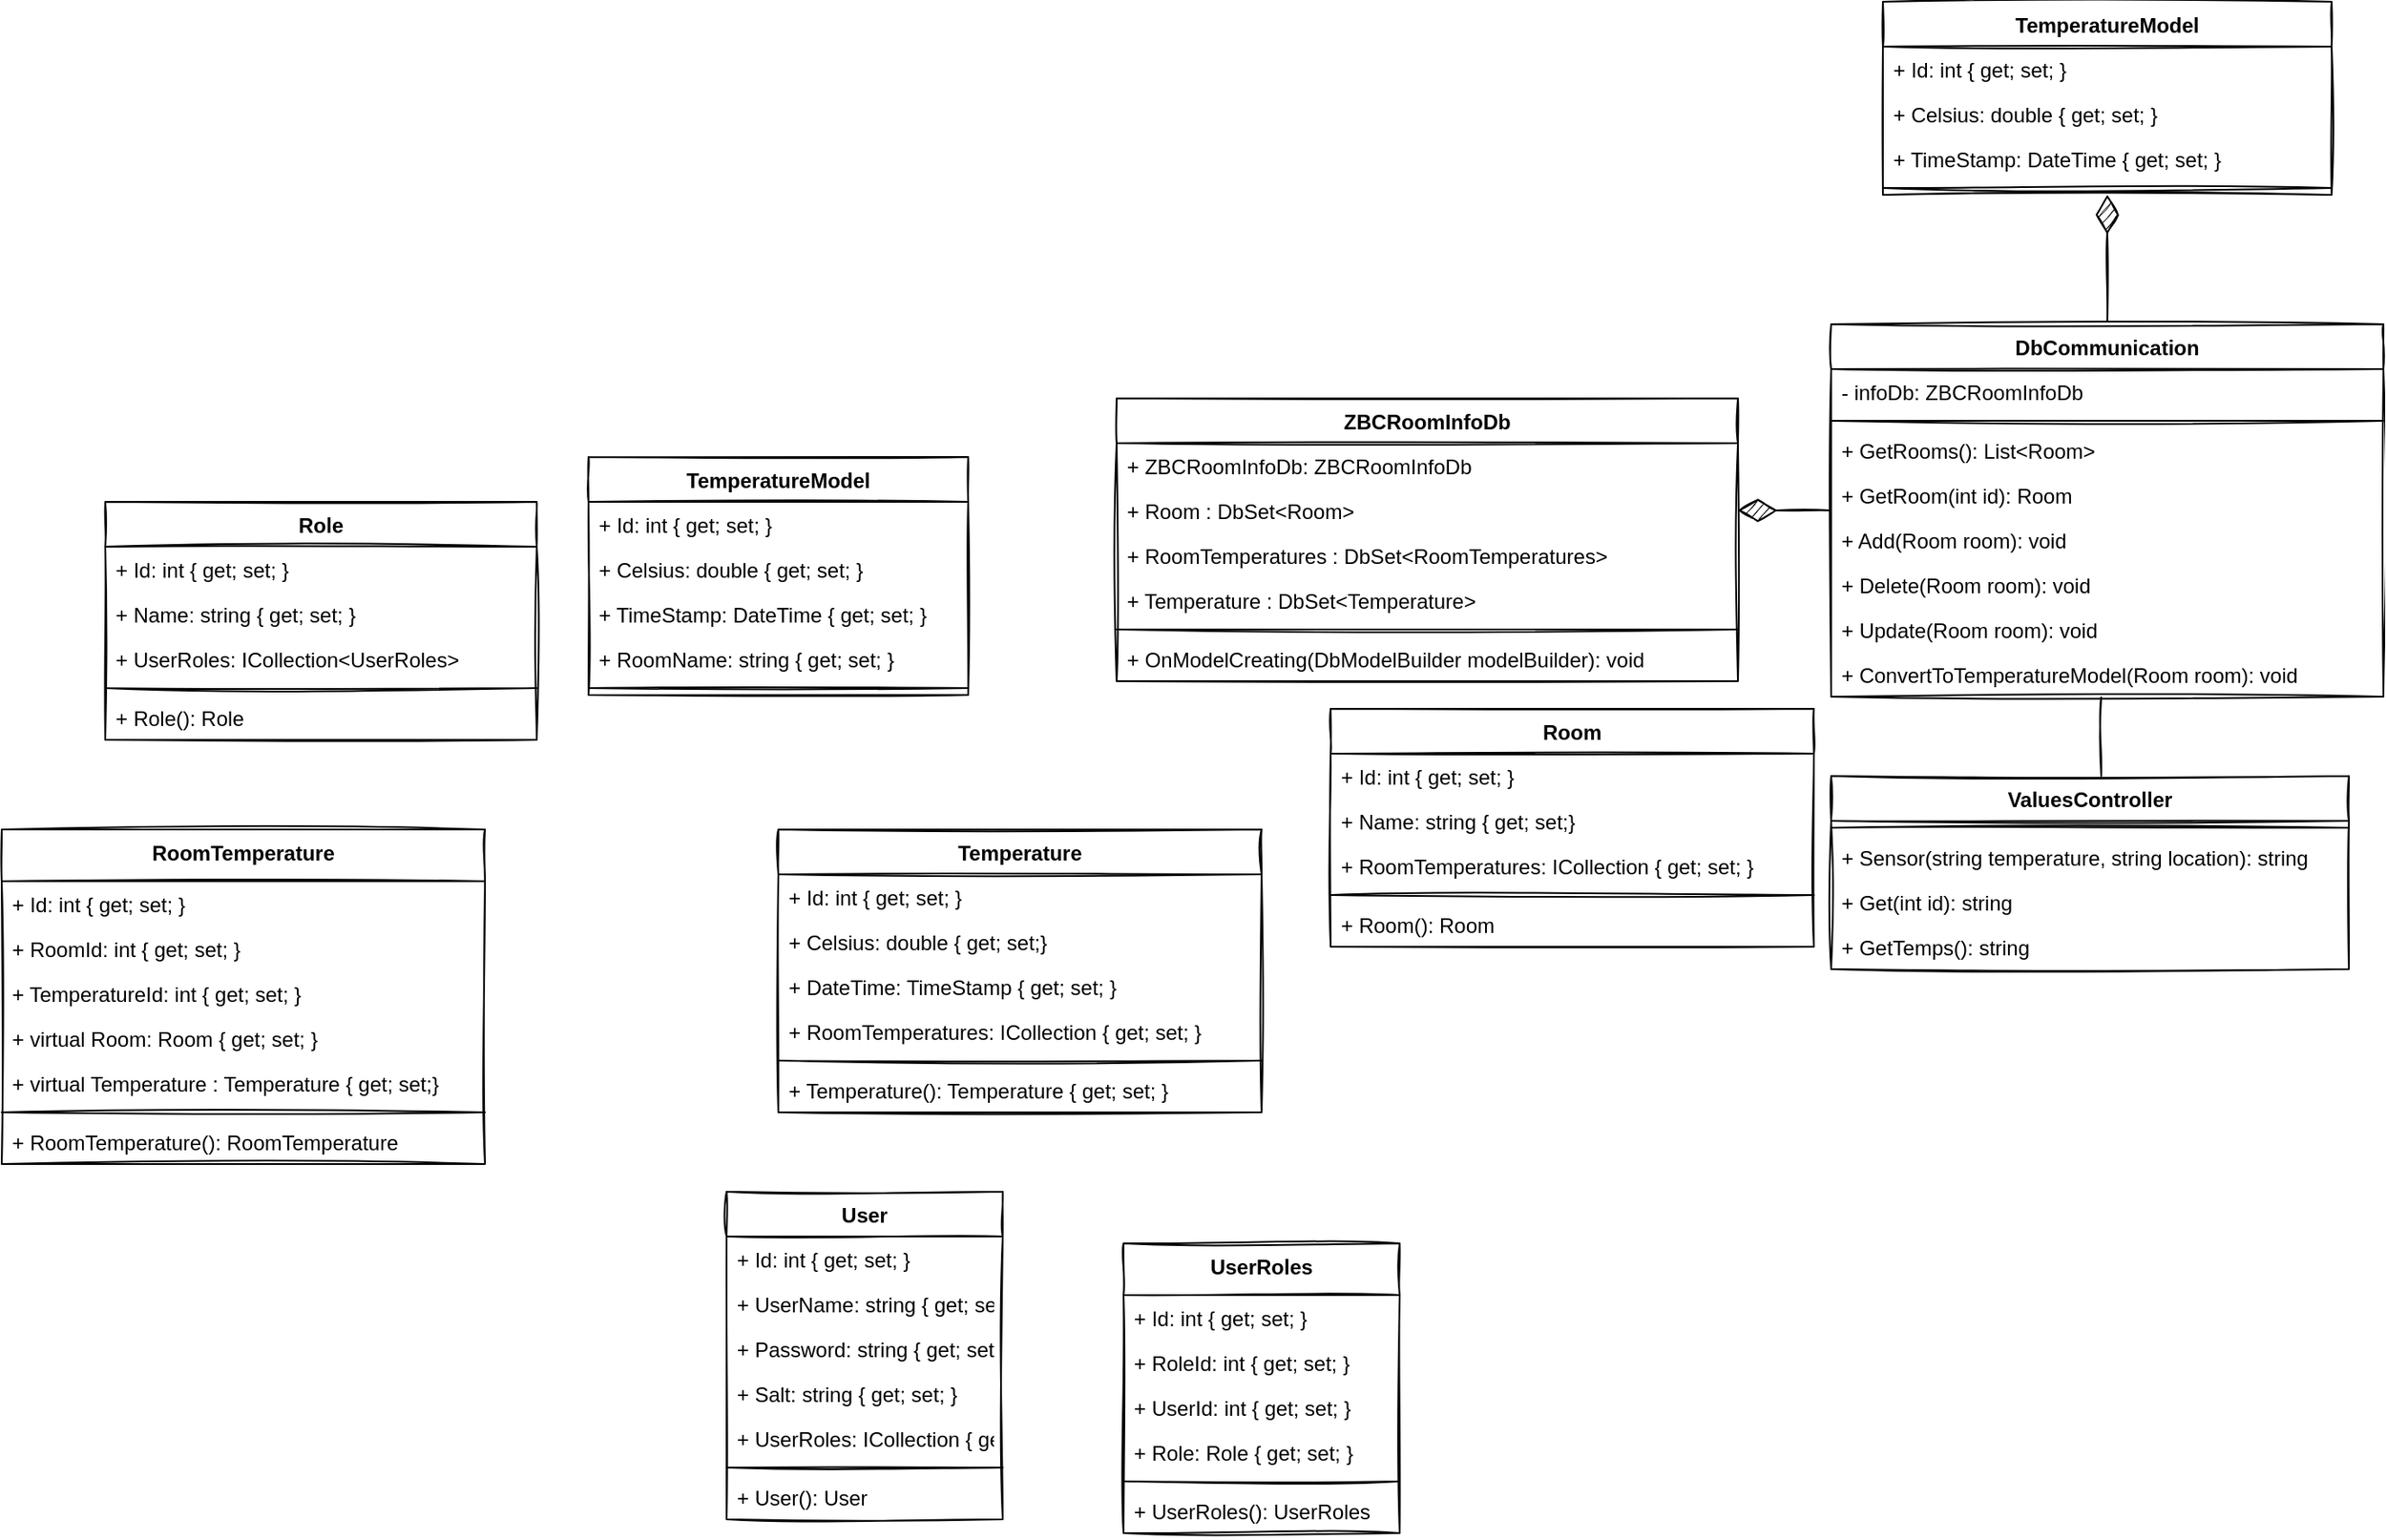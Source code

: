 <mxfile version="15.2.7" type="device"><diagram id="CDm5nGEUgBhKiWfHTegj" name="Side-1"><mxGraphModel dx="2163" dy="639" grid="1" gridSize="10" guides="1" tooltips="1" connect="1" arrows="1" fold="1" page="1" pageScale="1" pageWidth="827" pageHeight="1169" math="0" shadow="0"><root><mxCell id="0"/><mxCell id="1" parent="0"/><mxCell id="e_IxOtwfNwxc5nGuxCbu-27" style="edgeStyle=orthogonalEdgeStyle;orthogonalLoop=1;jettySize=auto;html=1;entryX=0.489;entryY=1.013;entryDx=0;entryDy=0;entryPerimeter=0;endArrow=none;endFill=0;startSize=9;endSize=20;sketch=1;" parent="1" source="e_IxOtwfNwxc5nGuxCbu-1" target="e_IxOtwfNwxc5nGuxCbu-13" edge="1"><mxGeometry relative="1" as="geometry"><Array as="points"><mxPoint x="156" y="590"/><mxPoint x="156" y="590"/></Array></mxGeometry></mxCell><mxCell id="e_IxOtwfNwxc5nGuxCbu-1" value="ValuesController" style="swimlane;fontStyle=1;align=center;verticalAlign=top;childLayout=stackLayout;horizontal=1;startSize=26;horizontalStack=0;resizeParent=1;resizeParentMax=0;resizeLast=0;collapsible=1;marginBottom=0;sketch=1;" parent="1" vertex="1"><mxGeometry y="529" width="300" height="112" as="geometry"/></mxCell><mxCell id="e_IxOtwfNwxc5nGuxCbu-3" value="" style="line;strokeWidth=1;fillColor=none;align=left;verticalAlign=middle;spacingTop=-1;spacingLeft=3;spacingRight=3;rotatable=0;labelPosition=right;points=[];portConstraint=eastwest;sketch=1;" parent="e_IxOtwfNwxc5nGuxCbu-1" vertex="1"><mxGeometry y="26" width="300" height="8" as="geometry"/></mxCell><mxCell id="e_IxOtwfNwxc5nGuxCbu-4" value="+ Sensor(string temperature, string location): string" style="text;strokeColor=none;fillColor=none;align=left;verticalAlign=top;spacingLeft=4;spacingRight=4;overflow=hidden;rotatable=0;points=[[0,0.5],[1,0.5]];portConstraint=eastwest;sketch=1;" parent="e_IxOtwfNwxc5nGuxCbu-1" vertex="1"><mxGeometry y="34" width="300" height="26" as="geometry"/></mxCell><mxCell id="e_IxOtwfNwxc5nGuxCbu-5" value="+ Get(int id): string" style="text;strokeColor=none;fillColor=none;align=left;verticalAlign=top;spacingLeft=4;spacingRight=4;overflow=hidden;rotatable=0;points=[[0,0.5],[1,0.5]];portConstraint=eastwest;sketch=1;" parent="e_IxOtwfNwxc5nGuxCbu-1" vertex="1"><mxGeometry y="60" width="300" height="26" as="geometry"/></mxCell><mxCell id="e_IxOtwfNwxc5nGuxCbu-7" value="+ GetTemps(): string" style="text;strokeColor=none;fillColor=none;align=left;verticalAlign=top;spacingLeft=4;spacingRight=4;overflow=hidden;rotatable=0;points=[[0,0.5],[1,0.5]];portConstraint=eastwest;sketch=1;" parent="e_IxOtwfNwxc5nGuxCbu-1" vertex="1"><mxGeometry y="86" width="300" height="26" as="geometry"/></mxCell><mxCell id="e_IxOtwfNwxc5nGuxCbu-26" style="edgeStyle=orthogonalEdgeStyle;orthogonalLoop=1;jettySize=auto;html=1;entryX=1;entryY=0.5;entryDx=0;entryDy=0;endArrow=diamondThin;endFill=1;startSize=9;endSize=20;sketch=1;" parent="1" source="e_IxOtwfNwxc5nGuxCbu-9" target="e_IxOtwfNwxc5nGuxCbu-23" edge="1"><mxGeometry relative="1" as="geometry"/></mxCell><mxCell id="e_IxOtwfNwxc5nGuxCbu-34" style="edgeStyle=orthogonalEdgeStyle;orthogonalLoop=1;jettySize=auto;html=1;entryX=0.5;entryY=1;entryDx=0;entryDy=0;endArrow=diamondThin;endFill=1;startSize=9;endSize=20;sketch=1;" parent="1" source="e_IxOtwfNwxc5nGuxCbu-9" target="e_IxOtwfNwxc5nGuxCbu-28" edge="1"><mxGeometry relative="1" as="geometry"/></mxCell><mxCell id="e_IxOtwfNwxc5nGuxCbu-9" value="DbCommunication" style="swimlane;fontStyle=1;align=center;verticalAlign=top;childLayout=stackLayout;horizontal=1;startSize=26;horizontalStack=0;resizeParent=1;resizeParentMax=0;resizeLast=0;collapsible=1;marginBottom=0;sketch=1;" parent="1" vertex="1"><mxGeometry y="267" width="320" height="216" as="geometry"/></mxCell><mxCell id="e_IxOtwfNwxc5nGuxCbu-10" value="- infoDb: ZBCRoomInfoDb" style="text;strokeColor=none;fillColor=none;align=left;verticalAlign=top;spacingLeft=4;spacingRight=4;overflow=hidden;rotatable=0;points=[[0,0.5],[1,0.5]];portConstraint=eastwest;sketch=1;" parent="e_IxOtwfNwxc5nGuxCbu-9" vertex="1"><mxGeometry y="26" width="320" height="26" as="geometry"/></mxCell><mxCell id="e_IxOtwfNwxc5nGuxCbu-11" value="" style="line;strokeWidth=1;fillColor=none;align=left;verticalAlign=middle;spacingTop=-1;spacingLeft=3;spacingRight=3;rotatable=0;labelPosition=right;points=[];portConstraint=eastwest;sketch=1;" parent="e_IxOtwfNwxc5nGuxCbu-9" vertex="1"><mxGeometry y="52" width="320" height="8" as="geometry"/></mxCell><mxCell id="e_IxOtwfNwxc5nGuxCbu-12" value="+ GetRooms(): List&lt;Room&gt;" style="text;strokeColor=none;fillColor=none;align=left;verticalAlign=top;spacingLeft=4;spacingRight=4;overflow=hidden;rotatable=0;points=[[0,0.5],[1,0.5]];portConstraint=eastwest;sketch=1;" parent="e_IxOtwfNwxc5nGuxCbu-9" vertex="1"><mxGeometry y="60" width="320" height="26" as="geometry"/></mxCell><mxCell id="e_IxOtwfNwxc5nGuxCbu-14" value="+ GetRoom(int id): Room" style="text;strokeColor=none;fillColor=none;align=left;verticalAlign=top;spacingLeft=4;spacingRight=4;overflow=hidden;rotatable=0;points=[[0,0.5],[1,0.5]];portConstraint=eastwest;sketch=1;" parent="e_IxOtwfNwxc5nGuxCbu-9" vertex="1"><mxGeometry y="86" width="320" height="26" as="geometry"/></mxCell><mxCell id="e_IxOtwfNwxc5nGuxCbu-15" value="+ Add(Room room): void" style="text;strokeColor=none;fillColor=none;align=left;verticalAlign=top;spacingLeft=4;spacingRight=4;overflow=hidden;rotatable=0;points=[[0,0.5],[1,0.5]];portConstraint=eastwest;sketch=1;" parent="e_IxOtwfNwxc5nGuxCbu-9" vertex="1"><mxGeometry y="112" width="320" height="26" as="geometry"/></mxCell><mxCell id="e_IxOtwfNwxc5nGuxCbu-16" value="+ Delete(Room room): void" style="text;strokeColor=none;fillColor=none;align=left;verticalAlign=top;spacingLeft=4;spacingRight=4;overflow=hidden;rotatable=0;points=[[0,0.5],[1,0.5]];portConstraint=eastwest;sketch=1;" parent="e_IxOtwfNwxc5nGuxCbu-9" vertex="1"><mxGeometry y="138" width="320" height="26" as="geometry"/></mxCell><mxCell id="e_IxOtwfNwxc5nGuxCbu-17" value="+ Update(Room room): void" style="text;strokeColor=none;fillColor=none;align=left;verticalAlign=top;spacingLeft=4;spacingRight=4;overflow=hidden;rotatable=0;points=[[0,0.5],[1,0.5]];portConstraint=eastwest;sketch=1;" parent="e_IxOtwfNwxc5nGuxCbu-9" vertex="1"><mxGeometry y="164" width="320" height="26" as="geometry"/></mxCell><mxCell id="e_IxOtwfNwxc5nGuxCbu-13" value="+ ConvertToTemperatureModel(Room room): void" style="text;strokeColor=none;fillColor=none;align=left;verticalAlign=top;spacingLeft=4;spacingRight=4;overflow=hidden;rotatable=0;points=[[0,0.5],[1,0.5]];portConstraint=eastwest;sketch=1;" parent="e_IxOtwfNwxc5nGuxCbu-9" vertex="1"><mxGeometry y="190" width="320" height="26" as="geometry"/></mxCell><mxCell id="e_IxOtwfNwxc5nGuxCbu-18" value="ZBCRoomInfoDb" style="swimlane;fontStyle=1;align=center;verticalAlign=top;childLayout=stackLayout;horizontal=1;startSize=26;horizontalStack=0;resizeParent=1;resizeParentMax=0;resizeLast=0;collapsible=1;marginBottom=0;sketch=1;" parent="1" vertex="1"><mxGeometry x="-414" y="310" width="360" height="164" as="geometry"/></mxCell><mxCell id="e_IxOtwfNwxc5nGuxCbu-19" value="+ ZBCRoomInfoDb: ZBCRoomInfoDb" style="text;strokeColor=none;fillColor=none;align=left;verticalAlign=top;spacingLeft=4;spacingRight=4;overflow=hidden;rotatable=0;points=[[0,0.5],[1,0.5]];portConstraint=eastwest;sketch=1;" parent="e_IxOtwfNwxc5nGuxCbu-18" vertex="1"><mxGeometry y="26" width="360" height="26" as="geometry"/></mxCell><mxCell id="e_IxOtwfNwxc5nGuxCbu-23" value="+ Room : DbSet&lt;Room&gt;" style="text;strokeColor=none;fillColor=none;align=left;verticalAlign=top;spacingLeft=4;spacingRight=4;overflow=hidden;rotatable=0;points=[[0,0.5],[1,0.5]];portConstraint=eastwest;sketch=1;" parent="e_IxOtwfNwxc5nGuxCbu-18" vertex="1"><mxGeometry y="52" width="360" height="26" as="geometry"/></mxCell><mxCell id="e_IxOtwfNwxc5nGuxCbu-22" value="+ RoomTemperatures : DbSet&lt;RoomTemperatures&gt;" style="text;strokeColor=none;fillColor=none;align=left;verticalAlign=top;spacingLeft=4;spacingRight=4;overflow=hidden;rotatable=0;points=[[0,0.5],[1,0.5]];portConstraint=eastwest;sketch=1;" parent="e_IxOtwfNwxc5nGuxCbu-18" vertex="1"><mxGeometry y="78" width="360" height="26" as="geometry"/></mxCell><mxCell id="e_IxOtwfNwxc5nGuxCbu-25" value="+ Temperature : DbSet&lt;Temperature&gt;" style="text;strokeColor=none;fillColor=none;align=left;verticalAlign=top;spacingLeft=4;spacingRight=4;overflow=hidden;rotatable=0;points=[[0,0.5],[1,0.5]];portConstraint=eastwest;sketch=1;" parent="e_IxOtwfNwxc5nGuxCbu-18" vertex="1"><mxGeometry y="104" width="360" height="26" as="geometry"/></mxCell><mxCell id="e_IxOtwfNwxc5nGuxCbu-20" value="" style="line;strokeWidth=1;fillColor=none;align=left;verticalAlign=middle;spacingTop=-1;spacingLeft=3;spacingRight=3;rotatable=0;labelPosition=right;points=[];portConstraint=eastwest;sketch=1;" parent="e_IxOtwfNwxc5nGuxCbu-18" vertex="1"><mxGeometry y="130" width="360" height="8" as="geometry"/></mxCell><mxCell id="e_IxOtwfNwxc5nGuxCbu-21" value="+ OnModelCreating(DbModelBuilder modelBuilder): void" style="text;strokeColor=none;fillColor=none;align=left;verticalAlign=top;spacingLeft=4;spacingRight=4;overflow=hidden;rotatable=0;points=[[0,0.5],[1,0.5]];portConstraint=eastwest;sketch=1;" parent="e_IxOtwfNwxc5nGuxCbu-18" vertex="1"><mxGeometry y="138" width="360" height="26" as="geometry"/></mxCell><mxCell id="e_IxOtwfNwxc5nGuxCbu-28" value="TemperatureModel" style="swimlane;fontStyle=1;align=center;verticalAlign=top;childLayout=stackLayout;horizontal=1;startSize=26;horizontalStack=0;resizeParent=1;resizeParentMax=0;resizeLast=0;collapsible=1;marginBottom=0;sketch=1;" parent="1" vertex="1"><mxGeometry x="30" y="80" width="260" height="112" as="geometry"/></mxCell><mxCell id="e_IxOtwfNwxc5nGuxCbu-29" value="+ Id: int { get; set; }" style="text;strokeColor=none;fillColor=none;align=left;verticalAlign=top;spacingLeft=4;spacingRight=4;overflow=hidden;rotatable=0;points=[[0,0.5],[1,0.5]];portConstraint=eastwest;sketch=1;" parent="e_IxOtwfNwxc5nGuxCbu-28" vertex="1"><mxGeometry y="26" width="260" height="26" as="geometry"/></mxCell><mxCell id="e_IxOtwfNwxc5nGuxCbu-32" value="+ Celsius: double { get; set; }" style="text;strokeColor=none;fillColor=none;align=left;verticalAlign=top;spacingLeft=4;spacingRight=4;overflow=hidden;rotatable=0;points=[[0,0.5],[1,0.5]];portConstraint=eastwest;sketch=1;" parent="e_IxOtwfNwxc5nGuxCbu-28" vertex="1"><mxGeometry y="52" width="260" height="26" as="geometry"/></mxCell><mxCell id="e_IxOtwfNwxc5nGuxCbu-33" value="+ TimeStamp: DateTime { get; set; }" style="text;strokeColor=none;fillColor=none;align=left;verticalAlign=top;spacingLeft=4;spacingRight=4;overflow=hidden;rotatable=0;points=[[0,0.5],[1,0.5]];portConstraint=eastwest;sketch=1;" parent="e_IxOtwfNwxc5nGuxCbu-28" vertex="1"><mxGeometry y="78" width="260" height="26" as="geometry"/></mxCell><mxCell id="e_IxOtwfNwxc5nGuxCbu-30" value="" style="line;strokeWidth=1;fillColor=none;align=left;verticalAlign=middle;spacingTop=-1;spacingLeft=3;spacingRight=3;rotatable=0;labelPosition=right;points=[];portConstraint=eastwest;sketch=1;" parent="e_IxOtwfNwxc5nGuxCbu-28" vertex="1"><mxGeometry y="104" width="260" height="8" as="geometry"/></mxCell><mxCell id="quwznaaUZjomV5r4Gqjx-1" value="Room" style="swimlane;fontStyle=1;align=center;verticalAlign=top;childLayout=stackLayout;horizontal=1;startSize=26;horizontalStack=0;resizeParent=1;resizeParentMax=0;resizeLast=0;collapsible=1;marginBottom=0;sketch=1;" vertex="1" parent="1"><mxGeometry x="-290" y="490" width="280" height="138" as="geometry"/></mxCell><mxCell id="quwznaaUZjomV5r4Gqjx-2" value="+ Id: int { get; set; }" style="text;strokeColor=none;fillColor=none;align=left;verticalAlign=top;spacingLeft=4;spacingRight=4;overflow=hidden;rotatable=0;points=[[0,0.5],[1,0.5]];portConstraint=eastwest;sketch=1;" vertex="1" parent="quwznaaUZjomV5r4Gqjx-1"><mxGeometry y="26" width="280" height="26" as="geometry"/></mxCell><mxCell id="quwznaaUZjomV5r4Gqjx-33" value="+ Name: string { get; set;}" style="text;strokeColor=none;fillColor=none;align=left;verticalAlign=top;spacingLeft=4;spacingRight=4;overflow=hidden;rotatable=0;points=[[0,0.5],[1,0.5]];portConstraint=eastwest;sketch=1;" vertex="1" parent="quwznaaUZjomV5r4Gqjx-1"><mxGeometry y="52" width="280" height="26" as="geometry"/></mxCell><mxCell id="quwznaaUZjomV5r4Gqjx-32" value="+ RoomTemperatures: ICollection { get; set; }" style="text;strokeColor=none;fillColor=none;align=left;verticalAlign=top;spacingLeft=4;spacingRight=4;overflow=hidden;rotatable=0;points=[[0,0.5],[1,0.5]];portConstraint=eastwest;sketch=1;" vertex="1" parent="quwznaaUZjomV5r4Gqjx-1"><mxGeometry y="78" width="280" height="26" as="geometry"/></mxCell><mxCell id="quwznaaUZjomV5r4Gqjx-3" value="" style="line;strokeWidth=1;fillColor=none;align=left;verticalAlign=middle;spacingTop=-1;spacingLeft=3;spacingRight=3;rotatable=0;labelPosition=right;points=[];portConstraint=eastwest;sketch=1;" vertex="1" parent="quwznaaUZjomV5r4Gqjx-1"><mxGeometry y="104" width="280" height="8" as="geometry"/></mxCell><mxCell id="quwznaaUZjomV5r4Gqjx-4" value="+ Room(): Room" style="text;strokeColor=none;fillColor=none;align=left;verticalAlign=top;spacingLeft=4;spacingRight=4;overflow=hidden;rotatable=0;points=[[0,0.5],[1,0.5]];portConstraint=eastwest;sketch=1;" vertex="1" parent="quwznaaUZjomV5r4Gqjx-1"><mxGeometry y="112" width="280" height="26" as="geometry"/></mxCell><mxCell id="quwznaaUZjomV5r4Gqjx-5" value="Role" style="swimlane;fontStyle=1;align=center;verticalAlign=top;childLayout=stackLayout;horizontal=1;startSize=26;horizontalStack=0;resizeParent=1;resizeParentMax=0;resizeLast=0;collapsible=1;marginBottom=0;sketch=1;" vertex="1" parent="1"><mxGeometry x="-1000" y="370" width="250" height="138" as="geometry"/></mxCell><mxCell id="quwznaaUZjomV5r4Gqjx-6" value="+ Id: int { get; set; }" style="text;strokeColor=none;fillColor=none;align=left;verticalAlign=top;spacingLeft=4;spacingRight=4;overflow=hidden;rotatable=0;points=[[0,0.5],[1,0.5]];portConstraint=eastwest;sketch=1;" vertex="1" parent="quwznaaUZjomV5r4Gqjx-5"><mxGeometry y="26" width="250" height="26" as="geometry"/></mxCell><mxCell id="quwznaaUZjomV5r4Gqjx-30" value="+ Name: string { get; set; }" style="text;strokeColor=none;fillColor=none;align=left;verticalAlign=top;spacingLeft=4;spacingRight=4;overflow=hidden;rotatable=0;points=[[0,0.5],[1,0.5]];portConstraint=eastwest;sketch=1;" vertex="1" parent="quwznaaUZjomV5r4Gqjx-5"><mxGeometry y="52" width="250" height="26" as="geometry"/></mxCell><mxCell id="quwznaaUZjomV5r4Gqjx-31" value="+ UserRoles: ICollection&lt;UserRoles&gt;" style="text;strokeColor=none;fillColor=none;align=left;verticalAlign=top;spacingLeft=4;spacingRight=4;overflow=hidden;rotatable=0;points=[[0,0.5],[1,0.5]];portConstraint=eastwest;sketch=1;" vertex="1" parent="quwznaaUZjomV5r4Gqjx-5"><mxGeometry y="78" width="250" height="26" as="geometry"/></mxCell><mxCell id="quwznaaUZjomV5r4Gqjx-7" value="" style="line;strokeWidth=1;fillColor=none;align=left;verticalAlign=middle;spacingTop=-1;spacingLeft=3;spacingRight=3;rotatable=0;labelPosition=right;points=[];portConstraint=eastwest;sketch=1;" vertex="1" parent="quwznaaUZjomV5r4Gqjx-5"><mxGeometry y="104" width="250" height="8" as="geometry"/></mxCell><mxCell id="quwznaaUZjomV5r4Gqjx-8" value="+ Role(): Role" style="text;strokeColor=none;fillColor=none;align=left;verticalAlign=top;spacingLeft=4;spacingRight=4;overflow=hidden;rotatable=0;points=[[0,0.5],[1,0.5]];portConstraint=eastwest;sketch=1;" vertex="1" parent="quwznaaUZjomV5r4Gqjx-5"><mxGeometry y="112" width="250" height="26" as="geometry"/></mxCell><mxCell id="quwznaaUZjomV5r4Gqjx-13" value="Temperature" style="swimlane;fontStyle=1;align=center;verticalAlign=top;childLayout=stackLayout;horizontal=1;startSize=26;horizontalStack=0;resizeParent=1;resizeParentMax=0;resizeLast=0;collapsible=1;marginBottom=0;sketch=1;" vertex="1" parent="1"><mxGeometry x="-610" y="560" width="280" height="164" as="geometry"/></mxCell><mxCell id="quwznaaUZjomV5r4Gqjx-14" value="+ Id: int { get; set; }" style="text;strokeColor=none;fillColor=none;align=left;verticalAlign=top;spacingLeft=4;spacingRight=4;overflow=hidden;rotatable=0;points=[[0,0.5],[1,0.5]];portConstraint=eastwest;sketch=1;" vertex="1" parent="quwznaaUZjomV5r4Gqjx-13"><mxGeometry y="26" width="280" height="26" as="geometry"/></mxCell><mxCell id="quwznaaUZjomV5r4Gqjx-39" value="+ Celsius: double { get; set;}" style="text;strokeColor=none;fillColor=none;align=left;verticalAlign=top;spacingLeft=4;spacingRight=4;overflow=hidden;rotatable=0;points=[[0,0.5],[1,0.5]];portConstraint=eastwest;sketch=1;" vertex="1" parent="quwznaaUZjomV5r4Gqjx-13"><mxGeometry y="52" width="280" height="26" as="geometry"/></mxCell><mxCell id="quwznaaUZjomV5r4Gqjx-40" value="+ DateTime: TimeStamp { get; set; }" style="text;strokeColor=none;fillColor=none;align=left;verticalAlign=top;spacingLeft=4;spacingRight=4;overflow=hidden;rotatable=0;points=[[0,0.5],[1,0.5]];portConstraint=eastwest;sketch=1;" vertex="1" parent="quwznaaUZjomV5r4Gqjx-13"><mxGeometry y="78" width="280" height="26" as="geometry"/></mxCell><mxCell id="quwznaaUZjomV5r4Gqjx-38" value="+ RoomTemperatures: ICollection { get; set; }&#10; " style="text;strokeColor=none;fillColor=none;align=left;verticalAlign=top;spacingLeft=4;spacingRight=4;overflow=hidden;rotatable=0;points=[[0,0.5],[1,0.5]];portConstraint=eastwest;sketch=1;" vertex="1" parent="quwznaaUZjomV5r4Gqjx-13"><mxGeometry y="104" width="280" height="26" as="geometry"/></mxCell><mxCell id="quwznaaUZjomV5r4Gqjx-15" value="" style="line;strokeWidth=1;fillColor=none;align=left;verticalAlign=middle;spacingTop=-1;spacingLeft=3;spacingRight=3;rotatable=0;labelPosition=right;points=[];portConstraint=eastwest;sketch=1;" vertex="1" parent="quwznaaUZjomV5r4Gqjx-13"><mxGeometry y="130" width="280" height="8" as="geometry"/></mxCell><mxCell id="quwznaaUZjomV5r4Gqjx-16" value="+ Temperature(): Temperature { get; set; }" style="text;strokeColor=none;fillColor=none;align=left;verticalAlign=top;spacingLeft=4;spacingRight=4;overflow=hidden;rotatable=0;points=[[0,0.5],[1,0.5]];portConstraint=eastwest;sketch=1;" vertex="1" parent="quwznaaUZjomV5r4Gqjx-13"><mxGeometry y="138" width="280" height="26" as="geometry"/></mxCell><mxCell id="quwznaaUZjomV5r4Gqjx-17" value="TemperatureModel" style="swimlane;fontStyle=1;align=center;verticalAlign=top;childLayout=stackLayout;horizontal=1;startSize=26;horizontalStack=0;resizeParent=1;resizeParentMax=0;resizeLast=0;collapsible=1;marginBottom=0;sketch=1;" vertex="1" parent="1"><mxGeometry x="-720" y="344" width="220" height="138" as="geometry"/></mxCell><mxCell id="quwznaaUZjomV5r4Gqjx-44" value="+ Id: int { get; set; }" style="text;strokeColor=none;fillColor=none;align=left;verticalAlign=top;spacingLeft=4;spacingRight=4;overflow=hidden;rotatable=0;points=[[0,0.5],[1,0.5]];portConstraint=eastwest;sketch=1;" vertex="1" parent="quwznaaUZjomV5r4Gqjx-17"><mxGeometry y="26" width="220" height="26" as="geometry"/></mxCell><mxCell id="quwznaaUZjomV5r4Gqjx-46" value="+ Celsius: double { get; set; }" style="text;strokeColor=none;fillColor=none;align=left;verticalAlign=top;spacingLeft=4;spacingRight=4;overflow=hidden;rotatable=0;points=[[0,0.5],[1,0.5]];portConstraint=eastwest;sketch=1;" vertex="1" parent="quwznaaUZjomV5r4Gqjx-17"><mxGeometry y="52" width="220" height="26" as="geometry"/></mxCell><mxCell id="quwznaaUZjomV5r4Gqjx-45" value="+ TimeStamp: DateTime { get; set; }" style="text;strokeColor=none;fillColor=none;align=left;verticalAlign=top;spacingLeft=4;spacingRight=4;overflow=hidden;rotatable=0;points=[[0,0.5],[1,0.5]];portConstraint=eastwest;sketch=1;" vertex="1" parent="quwznaaUZjomV5r4Gqjx-17"><mxGeometry y="78" width="220" height="26" as="geometry"/></mxCell><mxCell id="quwznaaUZjomV5r4Gqjx-18" value="+ RoomName: string { get; set; }" style="text;strokeColor=none;fillColor=none;align=left;verticalAlign=top;spacingLeft=4;spacingRight=4;overflow=hidden;rotatable=0;points=[[0,0.5],[1,0.5]];portConstraint=eastwest;sketch=1;" vertex="1" parent="quwznaaUZjomV5r4Gqjx-17"><mxGeometry y="104" width="220" height="26" as="geometry"/></mxCell><mxCell id="quwznaaUZjomV5r4Gqjx-19" value="" style="line;strokeWidth=1;fillColor=none;align=left;verticalAlign=middle;spacingTop=-1;spacingLeft=3;spacingRight=3;rotatable=0;labelPosition=right;points=[];portConstraint=eastwest;sketch=1;" vertex="1" parent="quwznaaUZjomV5r4Gqjx-17"><mxGeometry y="130" width="220" height="8" as="geometry"/></mxCell><mxCell id="quwznaaUZjomV5r4Gqjx-21" value="User" style="swimlane;fontStyle=1;align=center;verticalAlign=top;childLayout=stackLayout;horizontal=1;startSize=26;horizontalStack=0;resizeParent=1;resizeParentMax=0;resizeLast=0;collapsible=1;marginBottom=0;sketch=1;" vertex="1" parent="1"><mxGeometry x="-640" y="770" width="160" height="190" as="geometry"/></mxCell><mxCell id="quwznaaUZjomV5r4Gqjx-22" value="+ Id: int { get; set; }" style="text;strokeColor=none;fillColor=none;align=left;verticalAlign=top;spacingLeft=4;spacingRight=4;overflow=hidden;rotatable=0;points=[[0,0.5],[1,0.5]];portConstraint=eastwest;sketch=1;" vertex="1" parent="quwznaaUZjomV5r4Gqjx-21"><mxGeometry y="26" width="160" height="26" as="geometry"/></mxCell><mxCell id="quwznaaUZjomV5r4Gqjx-42" value="+ UserName: string { get; set; }" style="text;strokeColor=none;fillColor=none;align=left;verticalAlign=top;spacingLeft=4;spacingRight=4;overflow=hidden;rotatable=0;points=[[0,0.5],[1,0.5]];portConstraint=eastwest;sketch=1;" vertex="1" parent="quwznaaUZjomV5r4Gqjx-21"><mxGeometry y="52" width="160" height="26" as="geometry"/></mxCell><mxCell id="quwznaaUZjomV5r4Gqjx-43" value="+ Password: string { get; set; } " style="text;strokeColor=none;fillColor=none;align=left;verticalAlign=top;spacingLeft=4;spacingRight=4;overflow=hidden;rotatable=0;points=[[0,0.5],[1,0.5]];portConstraint=eastwest;sketch=1;" vertex="1" parent="quwznaaUZjomV5r4Gqjx-21"><mxGeometry y="78" width="160" height="26" as="geometry"/></mxCell><mxCell id="quwznaaUZjomV5r4Gqjx-41" value="+ Salt: string { get; set; }" style="text;strokeColor=none;fillColor=none;align=left;verticalAlign=top;spacingLeft=4;spacingRight=4;overflow=hidden;rotatable=0;points=[[0,0.5],[1,0.5]];portConstraint=eastwest;sketch=1;" vertex="1" parent="quwznaaUZjomV5r4Gqjx-21"><mxGeometry y="104" width="160" height="26" as="geometry"/></mxCell><mxCell id="quwznaaUZjomV5r4Gqjx-47" value="+ UserRoles: ICollection { get; set; }" style="text;strokeColor=none;fillColor=none;align=left;verticalAlign=top;spacingLeft=4;spacingRight=4;overflow=hidden;rotatable=0;points=[[0,0.5],[1,0.5]];portConstraint=eastwest;sketch=1;" vertex="1" parent="quwznaaUZjomV5r4Gqjx-21"><mxGeometry y="130" width="160" height="26" as="geometry"/></mxCell><mxCell id="quwznaaUZjomV5r4Gqjx-23" value="" style="line;strokeWidth=1;fillColor=none;align=left;verticalAlign=middle;spacingTop=-1;spacingLeft=3;spacingRight=3;rotatable=0;labelPosition=right;points=[];portConstraint=eastwest;sketch=1;" vertex="1" parent="quwznaaUZjomV5r4Gqjx-21"><mxGeometry y="156" width="160" height="8" as="geometry"/></mxCell><mxCell id="quwznaaUZjomV5r4Gqjx-24" value="+ User(): User" style="text;strokeColor=none;fillColor=none;align=left;verticalAlign=top;spacingLeft=4;spacingRight=4;overflow=hidden;rotatable=0;points=[[0,0.5],[1,0.5]];portConstraint=eastwest;sketch=1;" vertex="1" parent="quwznaaUZjomV5r4Gqjx-21"><mxGeometry y="164" width="160" height="26" as="geometry"/></mxCell><mxCell id="quwznaaUZjomV5r4Gqjx-25" value="UserRoles" style="swimlane;fontStyle=1;align=center;verticalAlign=top;childLayout=stackLayout;horizontal=1;startSize=30;horizontalStack=0;resizeParent=1;resizeParentMax=0;resizeLast=0;collapsible=1;marginBottom=0;sketch=1;" vertex="1" parent="1"><mxGeometry x="-410" y="800" width="160" height="168" as="geometry"/></mxCell><mxCell id="quwznaaUZjomV5r4Gqjx-26" value="+ Id: int { get; set; }" style="text;strokeColor=none;fillColor=none;align=left;verticalAlign=top;spacingLeft=4;spacingRight=4;overflow=hidden;rotatable=0;points=[[0,0.5],[1,0.5]];portConstraint=eastwest;sketch=1;" vertex="1" parent="quwznaaUZjomV5r4Gqjx-25"><mxGeometry y="30" width="160" height="26" as="geometry"/></mxCell><mxCell id="quwznaaUZjomV5r4Gqjx-49" value="+ RoleId: int { get; set; }" style="text;strokeColor=none;fillColor=none;align=left;verticalAlign=top;spacingLeft=4;spacingRight=4;overflow=hidden;rotatable=0;points=[[0,0.5],[1,0.5]];portConstraint=eastwest;sketch=1;" vertex="1" parent="quwznaaUZjomV5r4Gqjx-25"><mxGeometry y="56" width="160" height="26" as="geometry"/></mxCell><mxCell id="quwznaaUZjomV5r4Gqjx-50" value="+ UserId: int { get; set; }" style="text;strokeColor=none;fillColor=none;align=left;verticalAlign=top;spacingLeft=4;spacingRight=4;overflow=hidden;rotatable=0;points=[[0,0.5],[1,0.5]];portConstraint=eastwest;sketch=1;" vertex="1" parent="quwznaaUZjomV5r4Gqjx-25"><mxGeometry y="82" width="160" height="26" as="geometry"/></mxCell><mxCell id="quwznaaUZjomV5r4Gqjx-48" value="+ Role: Role { get; set; }" style="text;strokeColor=none;fillColor=none;align=left;verticalAlign=top;spacingLeft=4;spacingRight=4;overflow=hidden;rotatable=0;points=[[0,0.5],[1,0.5]];portConstraint=eastwest;sketch=1;" vertex="1" parent="quwznaaUZjomV5r4Gqjx-25"><mxGeometry y="108" width="160" height="26" as="geometry"/></mxCell><mxCell id="quwznaaUZjomV5r4Gqjx-27" value="" style="line;strokeWidth=1;fillColor=none;align=left;verticalAlign=middle;spacingTop=-1;spacingLeft=3;spacingRight=3;rotatable=0;labelPosition=right;points=[];portConstraint=eastwest;sketch=1;" vertex="1" parent="quwznaaUZjomV5r4Gqjx-25"><mxGeometry y="134" width="160" height="8" as="geometry"/></mxCell><mxCell id="quwznaaUZjomV5r4Gqjx-28" value="+ UserRoles(): UserRoles" style="text;strokeColor=none;fillColor=none;align=left;verticalAlign=top;spacingLeft=4;spacingRight=4;overflow=hidden;rotatable=0;points=[[0,0.5],[1,0.5]];portConstraint=eastwest;sketch=1;" vertex="1" parent="quwznaaUZjomV5r4Gqjx-25"><mxGeometry y="142" width="160" height="26" as="geometry"/></mxCell><mxCell id="quwznaaUZjomV5r4Gqjx-9" value="RoomTemperature" style="swimlane;fontStyle=1;align=center;verticalAlign=top;childLayout=stackLayout;horizontal=1;startSize=30;horizontalStack=0;resizeParent=1;resizeParentMax=0;resizeLast=0;collapsible=1;marginBottom=0;sketch=1;" vertex="1" parent="1"><mxGeometry x="-1060" y="560" width="280" height="194" as="geometry"/></mxCell><mxCell id="quwznaaUZjomV5r4Gqjx-10" value="+ Id: int { get; set; }" style="text;strokeColor=none;fillColor=none;align=left;verticalAlign=top;spacingLeft=4;spacingRight=4;overflow=hidden;rotatable=0;points=[[0,0.5],[1,0.5]];portConstraint=eastwest;sketch=1;" vertex="1" parent="quwznaaUZjomV5r4Gqjx-9"><mxGeometry y="30" width="280" height="26" as="geometry"/></mxCell><mxCell id="quwznaaUZjomV5r4Gqjx-35" value="+ RoomId: int { get; set; }" style="text;strokeColor=none;fillColor=none;align=left;verticalAlign=top;spacingLeft=4;spacingRight=4;overflow=hidden;rotatable=0;points=[[0,0.5],[1,0.5]];portConstraint=eastwest;sketch=1;" vertex="1" parent="quwznaaUZjomV5r4Gqjx-9"><mxGeometry y="56" width="280" height="26" as="geometry"/></mxCell><mxCell id="quwznaaUZjomV5r4Gqjx-37" value="+ TemperatureId: int { get; set; }" style="text;strokeColor=none;fillColor=none;align=left;verticalAlign=top;spacingLeft=4;spacingRight=4;overflow=hidden;rotatable=0;points=[[0,0.5],[1,0.5]];portConstraint=eastwest;sketch=1;" vertex="1" parent="quwznaaUZjomV5r4Gqjx-9"><mxGeometry y="82" width="280" height="26" as="geometry"/></mxCell><mxCell id="quwznaaUZjomV5r4Gqjx-36" value="+ virtual Room: Room { get; set; }" style="text;strokeColor=none;fillColor=none;align=left;verticalAlign=top;spacingLeft=4;spacingRight=4;overflow=hidden;rotatable=0;points=[[0,0.5],[1,0.5]];portConstraint=eastwest;sketch=1;" vertex="1" parent="quwznaaUZjomV5r4Gqjx-9"><mxGeometry y="108" width="280" height="26" as="geometry"/></mxCell><mxCell id="quwznaaUZjomV5r4Gqjx-34" value="+ virtual Temperature : Temperature { get; set;}" style="text;strokeColor=none;fillColor=none;align=left;verticalAlign=top;spacingLeft=4;spacingRight=4;overflow=hidden;rotatable=0;points=[[0,0.5],[1,0.5]];portConstraint=eastwest;sketch=1;" vertex="1" parent="quwznaaUZjomV5r4Gqjx-9"><mxGeometry y="134" width="280" height="26" as="geometry"/></mxCell><mxCell id="quwznaaUZjomV5r4Gqjx-11" value="" style="line;strokeWidth=1;fillColor=none;align=left;verticalAlign=middle;spacingTop=-1;spacingLeft=3;spacingRight=3;rotatable=0;labelPosition=right;points=[];portConstraint=eastwest;sketch=1;" vertex="1" parent="quwznaaUZjomV5r4Gqjx-9"><mxGeometry y="160" width="280" height="8" as="geometry"/></mxCell><mxCell id="quwznaaUZjomV5r4Gqjx-12" value="+ RoomTemperature(): RoomTemperature" style="text;strokeColor=none;fillColor=none;align=left;verticalAlign=top;spacingLeft=4;spacingRight=4;overflow=hidden;rotatable=0;points=[[0,0.5],[1,0.5]];portConstraint=eastwest;sketch=1;" vertex="1" parent="quwznaaUZjomV5r4Gqjx-9"><mxGeometry y="168" width="280" height="26" as="geometry"/></mxCell></root></mxGraphModel></diagram></mxfile>